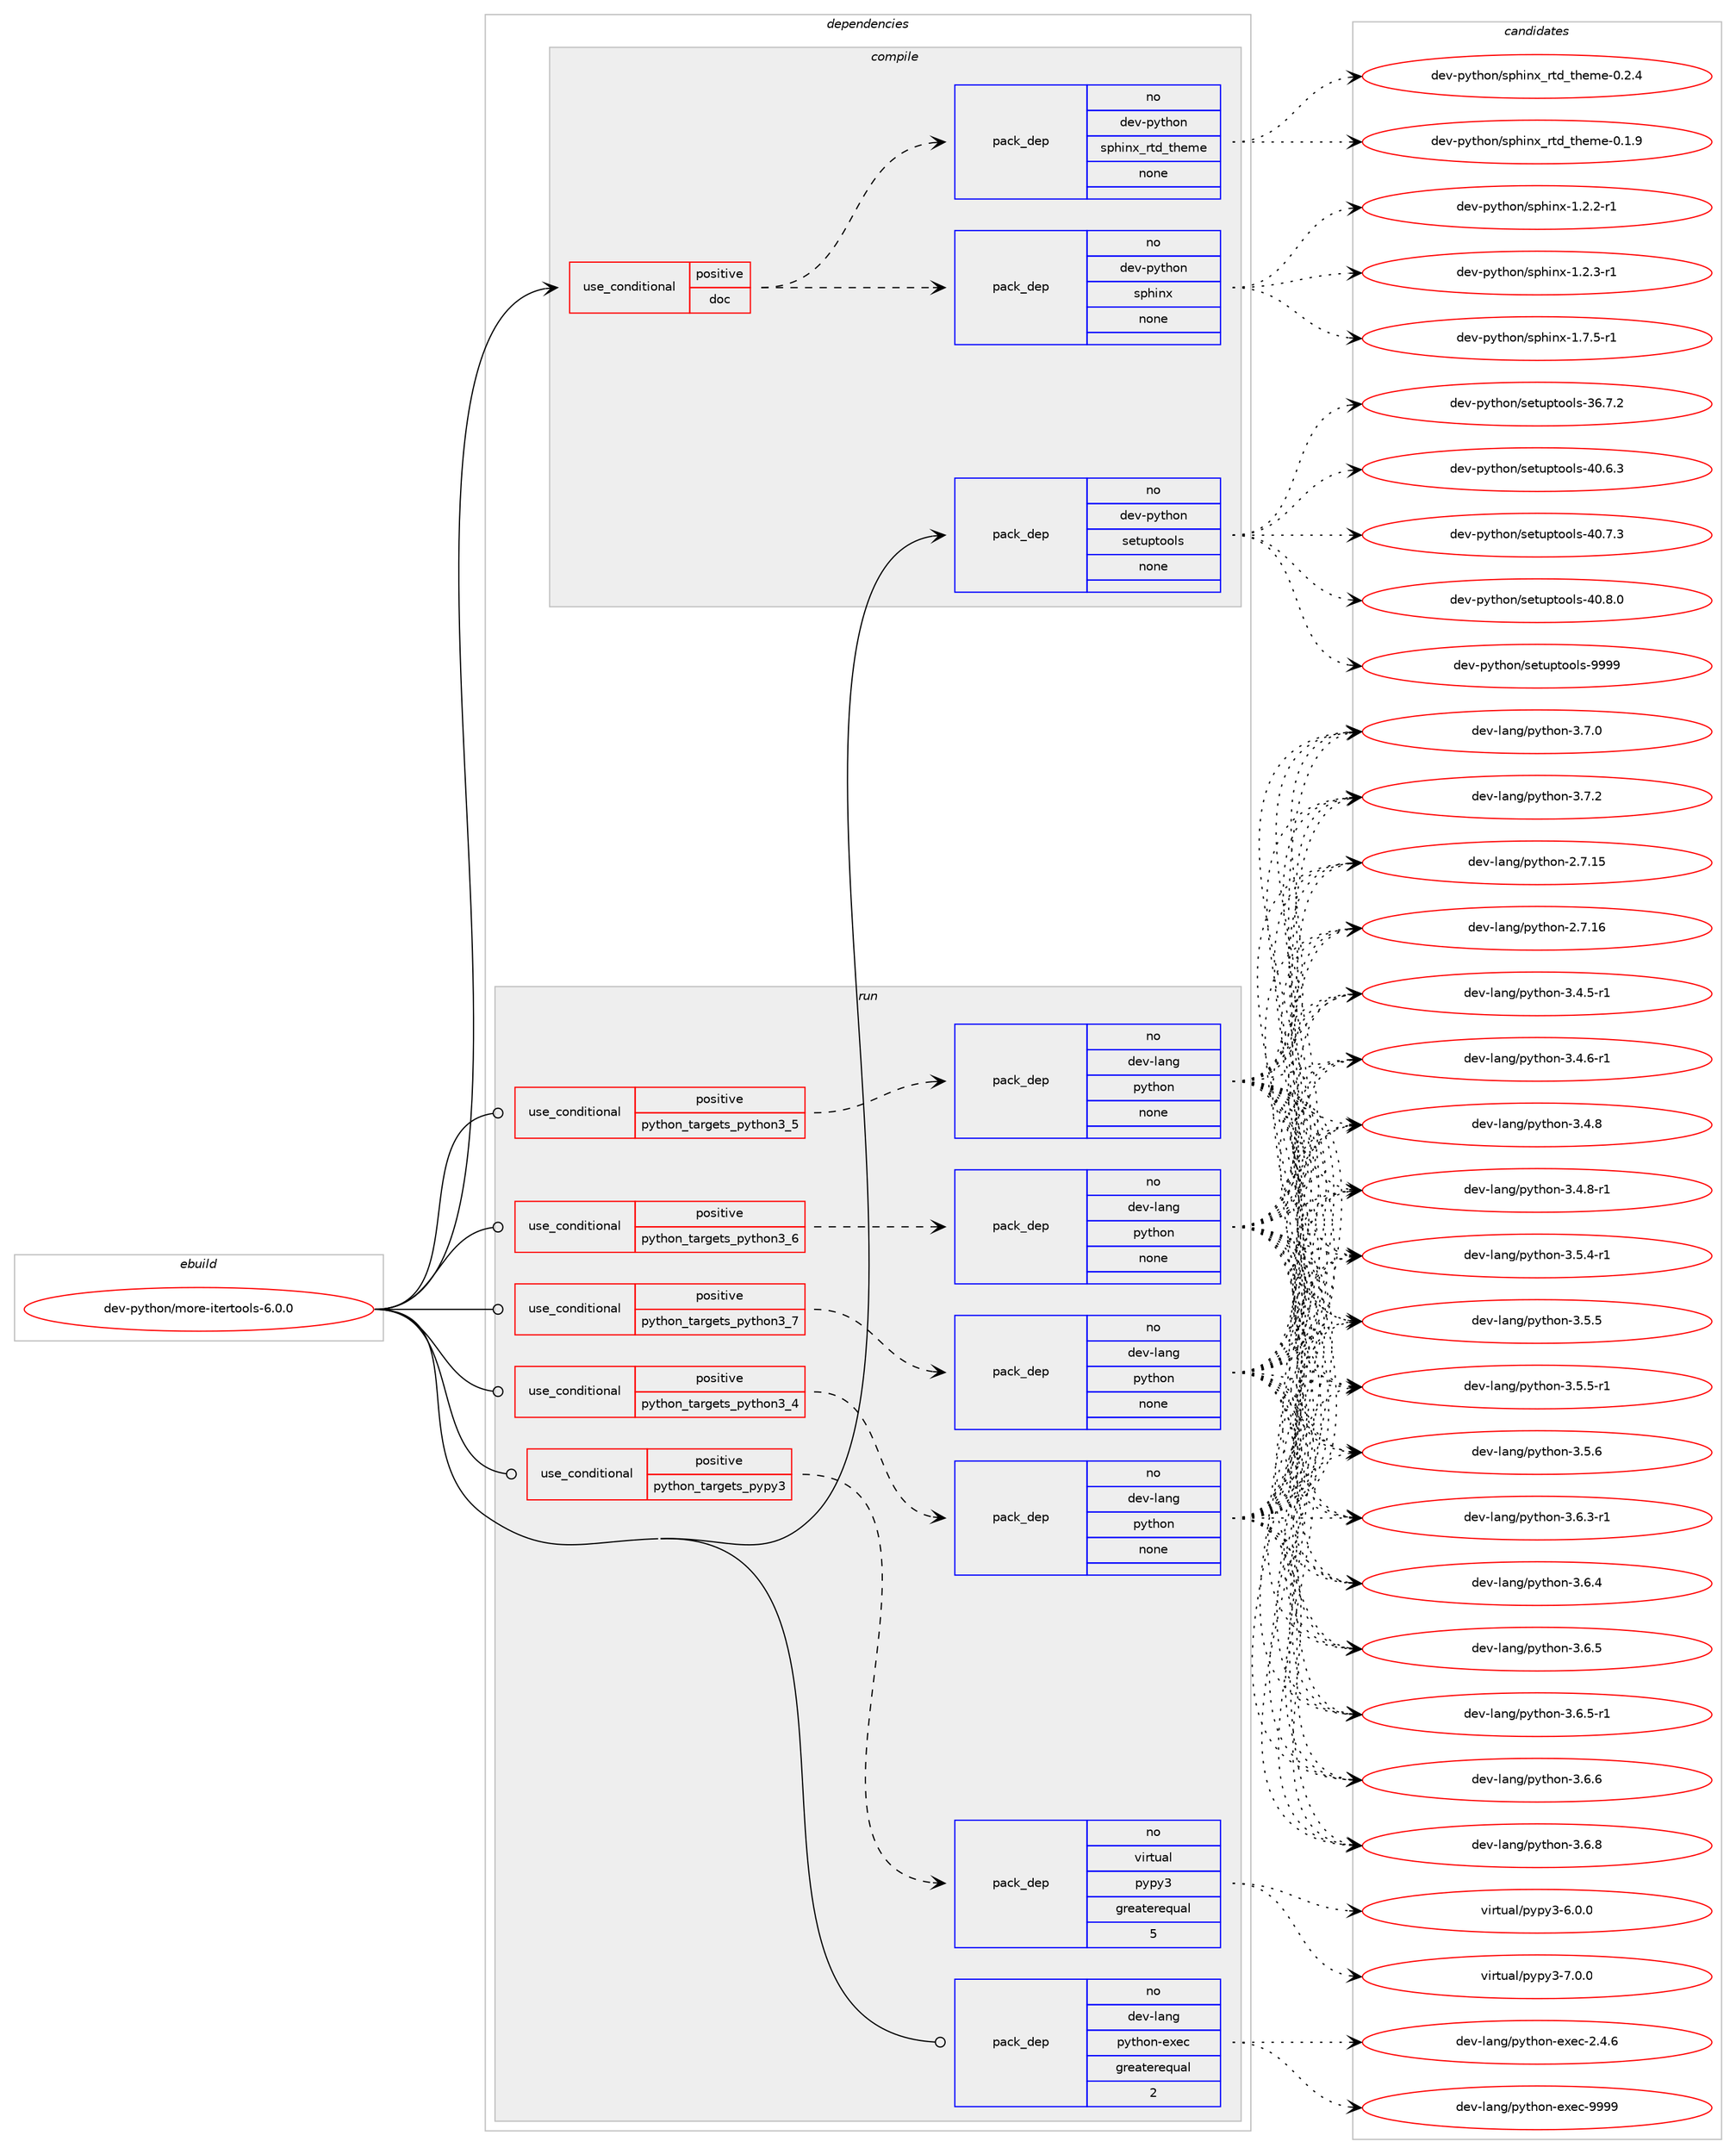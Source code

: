 digraph prolog {

# *************
# Graph options
# *************

newrank=true;
concentrate=true;
compound=true;
graph [rankdir=LR,fontname=Helvetica,fontsize=10,ranksep=1.5];#, ranksep=2.5, nodesep=0.2];
edge  [arrowhead=vee];
node  [fontname=Helvetica,fontsize=10];

# **********
# The ebuild
# **********

subgraph cluster_leftcol {
color=gray;
rank=same;
label=<<i>ebuild</i>>;
id [label="dev-python/more-itertools-6.0.0", color=red, width=4, href="../dev-python/more-itertools-6.0.0.svg"];
}

# ****************
# The dependencies
# ****************

subgraph cluster_midcol {
color=gray;
label=<<i>dependencies</i>>;
subgraph cluster_compile {
fillcolor="#eeeeee";
style=filled;
label=<<i>compile</i>>;
subgraph cond377631 {
dependency1419251 [label=<<TABLE BORDER="0" CELLBORDER="1" CELLSPACING="0" CELLPADDING="4"><TR><TD ROWSPAN="3" CELLPADDING="10">use_conditional</TD></TR><TR><TD>positive</TD></TR><TR><TD>doc</TD></TR></TABLE>>, shape=none, color=red];
subgraph pack1018346 {
dependency1419252 [label=<<TABLE BORDER="0" CELLBORDER="1" CELLSPACING="0" CELLPADDING="4" WIDTH="220"><TR><TD ROWSPAN="6" CELLPADDING="30">pack_dep</TD></TR><TR><TD WIDTH="110">no</TD></TR><TR><TD>dev-python</TD></TR><TR><TD>sphinx</TD></TR><TR><TD>none</TD></TR><TR><TD></TD></TR></TABLE>>, shape=none, color=blue];
}
dependency1419251:e -> dependency1419252:w [weight=20,style="dashed",arrowhead="vee"];
subgraph pack1018347 {
dependency1419253 [label=<<TABLE BORDER="0" CELLBORDER="1" CELLSPACING="0" CELLPADDING="4" WIDTH="220"><TR><TD ROWSPAN="6" CELLPADDING="30">pack_dep</TD></TR><TR><TD WIDTH="110">no</TD></TR><TR><TD>dev-python</TD></TR><TR><TD>sphinx_rtd_theme</TD></TR><TR><TD>none</TD></TR><TR><TD></TD></TR></TABLE>>, shape=none, color=blue];
}
dependency1419251:e -> dependency1419253:w [weight=20,style="dashed",arrowhead="vee"];
}
id:e -> dependency1419251:w [weight=20,style="solid",arrowhead="vee"];
subgraph pack1018348 {
dependency1419254 [label=<<TABLE BORDER="0" CELLBORDER="1" CELLSPACING="0" CELLPADDING="4" WIDTH="220"><TR><TD ROWSPAN="6" CELLPADDING="30">pack_dep</TD></TR><TR><TD WIDTH="110">no</TD></TR><TR><TD>dev-python</TD></TR><TR><TD>setuptools</TD></TR><TR><TD>none</TD></TR><TR><TD></TD></TR></TABLE>>, shape=none, color=blue];
}
id:e -> dependency1419254:w [weight=20,style="solid",arrowhead="vee"];
}
subgraph cluster_compileandrun {
fillcolor="#eeeeee";
style=filled;
label=<<i>compile and run</i>>;
}
subgraph cluster_run {
fillcolor="#eeeeee";
style=filled;
label=<<i>run</i>>;
subgraph cond377632 {
dependency1419255 [label=<<TABLE BORDER="0" CELLBORDER="1" CELLSPACING="0" CELLPADDING="4"><TR><TD ROWSPAN="3" CELLPADDING="10">use_conditional</TD></TR><TR><TD>positive</TD></TR><TR><TD>python_targets_pypy3</TD></TR></TABLE>>, shape=none, color=red];
subgraph pack1018349 {
dependency1419256 [label=<<TABLE BORDER="0" CELLBORDER="1" CELLSPACING="0" CELLPADDING="4" WIDTH="220"><TR><TD ROWSPAN="6" CELLPADDING="30">pack_dep</TD></TR><TR><TD WIDTH="110">no</TD></TR><TR><TD>virtual</TD></TR><TR><TD>pypy3</TD></TR><TR><TD>greaterequal</TD></TR><TR><TD>5</TD></TR></TABLE>>, shape=none, color=blue];
}
dependency1419255:e -> dependency1419256:w [weight=20,style="dashed",arrowhead="vee"];
}
id:e -> dependency1419255:w [weight=20,style="solid",arrowhead="odot"];
subgraph cond377633 {
dependency1419257 [label=<<TABLE BORDER="0" CELLBORDER="1" CELLSPACING="0" CELLPADDING="4"><TR><TD ROWSPAN="3" CELLPADDING="10">use_conditional</TD></TR><TR><TD>positive</TD></TR><TR><TD>python_targets_python3_4</TD></TR></TABLE>>, shape=none, color=red];
subgraph pack1018350 {
dependency1419258 [label=<<TABLE BORDER="0" CELLBORDER="1" CELLSPACING="0" CELLPADDING="4" WIDTH="220"><TR><TD ROWSPAN="6" CELLPADDING="30">pack_dep</TD></TR><TR><TD WIDTH="110">no</TD></TR><TR><TD>dev-lang</TD></TR><TR><TD>python</TD></TR><TR><TD>none</TD></TR><TR><TD></TD></TR></TABLE>>, shape=none, color=blue];
}
dependency1419257:e -> dependency1419258:w [weight=20,style="dashed",arrowhead="vee"];
}
id:e -> dependency1419257:w [weight=20,style="solid",arrowhead="odot"];
subgraph cond377634 {
dependency1419259 [label=<<TABLE BORDER="0" CELLBORDER="1" CELLSPACING="0" CELLPADDING="4"><TR><TD ROWSPAN="3" CELLPADDING="10">use_conditional</TD></TR><TR><TD>positive</TD></TR><TR><TD>python_targets_python3_5</TD></TR></TABLE>>, shape=none, color=red];
subgraph pack1018351 {
dependency1419260 [label=<<TABLE BORDER="0" CELLBORDER="1" CELLSPACING="0" CELLPADDING="4" WIDTH="220"><TR><TD ROWSPAN="6" CELLPADDING="30">pack_dep</TD></TR><TR><TD WIDTH="110">no</TD></TR><TR><TD>dev-lang</TD></TR><TR><TD>python</TD></TR><TR><TD>none</TD></TR><TR><TD></TD></TR></TABLE>>, shape=none, color=blue];
}
dependency1419259:e -> dependency1419260:w [weight=20,style="dashed",arrowhead="vee"];
}
id:e -> dependency1419259:w [weight=20,style="solid",arrowhead="odot"];
subgraph cond377635 {
dependency1419261 [label=<<TABLE BORDER="0" CELLBORDER="1" CELLSPACING="0" CELLPADDING="4"><TR><TD ROWSPAN="3" CELLPADDING="10">use_conditional</TD></TR><TR><TD>positive</TD></TR><TR><TD>python_targets_python3_6</TD></TR></TABLE>>, shape=none, color=red];
subgraph pack1018352 {
dependency1419262 [label=<<TABLE BORDER="0" CELLBORDER="1" CELLSPACING="0" CELLPADDING="4" WIDTH="220"><TR><TD ROWSPAN="6" CELLPADDING="30">pack_dep</TD></TR><TR><TD WIDTH="110">no</TD></TR><TR><TD>dev-lang</TD></TR><TR><TD>python</TD></TR><TR><TD>none</TD></TR><TR><TD></TD></TR></TABLE>>, shape=none, color=blue];
}
dependency1419261:e -> dependency1419262:w [weight=20,style="dashed",arrowhead="vee"];
}
id:e -> dependency1419261:w [weight=20,style="solid",arrowhead="odot"];
subgraph cond377636 {
dependency1419263 [label=<<TABLE BORDER="0" CELLBORDER="1" CELLSPACING="0" CELLPADDING="4"><TR><TD ROWSPAN="3" CELLPADDING="10">use_conditional</TD></TR><TR><TD>positive</TD></TR><TR><TD>python_targets_python3_7</TD></TR></TABLE>>, shape=none, color=red];
subgraph pack1018353 {
dependency1419264 [label=<<TABLE BORDER="0" CELLBORDER="1" CELLSPACING="0" CELLPADDING="4" WIDTH="220"><TR><TD ROWSPAN="6" CELLPADDING="30">pack_dep</TD></TR><TR><TD WIDTH="110">no</TD></TR><TR><TD>dev-lang</TD></TR><TR><TD>python</TD></TR><TR><TD>none</TD></TR><TR><TD></TD></TR></TABLE>>, shape=none, color=blue];
}
dependency1419263:e -> dependency1419264:w [weight=20,style="dashed",arrowhead="vee"];
}
id:e -> dependency1419263:w [weight=20,style="solid",arrowhead="odot"];
subgraph pack1018354 {
dependency1419265 [label=<<TABLE BORDER="0" CELLBORDER="1" CELLSPACING="0" CELLPADDING="4" WIDTH="220"><TR><TD ROWSPAN="6" CELLPADDING="30">pack_dep</TD></TR><TR><TD WIDTH="110">no</TD></TR><TR><TD>dev-lang</TD></TR><TR><TD>python-exec</TD></TR><TR><TD>greaterequal</TD></TR><TR><TD>2</TD></TR></TABLE>>, shape=none, color=blue];
}
id:e -> dependency1419265:w [weight=20,style="solid",arrowhead="odot"];
}
}

# **************
# The candidates
# **************

subgraph cluster_choices {
rank=same;
color=gray;
label=<<i>candidates</i>>;

subgraph choice1018346 {
color=black;
nodesep=1;
choice10010111845112121116104111110471151121041051101204549465046504511449 [label="dev-python/sphinx-1.2.2-r1", color=red, width=4,href="../dev-python/sphinx-1.2.2-r1.svg"];
choice10010111845112121116104111110471151121041051101204549465046514511449 [label="dev-python/sphinx-1.2.3-r1", color=red, width=4,href="../dev-python/sphinx-1.2.3-r1.svg"];
choice10010111845112121116104111110471151121041051101204549465546534511449 [label="dev-python/sphinx-1.7.5-r1", color=red, width=4,href="../dev-python/sphinx-1.7.5-r1.svg"];
dependency1419252:e -> choice10010111845112121116104111110471151121041051101204549465046504511449:w [style=dotted,weight="100"];
dependency1419252:e -> choice10010111845112121116104111110471151121041051101204549465046514511449:w [style=dotted,weight="100"];
dependency1419252:e -> choice10010111845112121116104111110471151121041051101204549465546534511449:w [style=dotted,weight="100"];
}
subgraph choice1018347 {
color=black;
nodesep=1;
choice10010111845112121116104111110471151121041051101209511411610095116104101109101454846494657 [label="dev-python/sphinx_rtd_theme-0.1.9", color=red, width=4,href="../dev-python/sphinx_rtd_theme-0.1.9.svg"];
choice10010111845112121116104111110471151121041051101209511411610095116104101109101454846504652 [label="dev-python/sphinx_rtd_theme-0.2.4", color=red, width=4,href="../dev-python/sphinx_rtd_theme-0.2.4.svg"];
dependency1419253:e -> choice10010111845112121116104111110471151121041051101209511411610095116104101109101454846494657:w [style=dotted,weight="100"];
dependency1419253:e -> choice10010111845112121116104111110471151121041051101209511411610095116104101109101454846504652:w [style=dotted,weight="100"];
}
subgraph choice1018348 {
color=black;
nodesep=1;
choice100101118451121211161041111104711510111611711211611111110811545515446554650 [label="dev-python/setuptools-36.7.2", color=red, width=4,href="../dev-python/setuptools-36.7.2.svg"];
choice100101118451121211161041111104711510111611711211611111110811545524846544651 [label="dev-python/setuptools-40.6.3", color=red, width=4,href="../dev-python/setuptools-40.6.3.svg"];
choice100101118451121211161041111104711510111611711211611111110811545524846554651 [label="dev-python/setuptools-40.7.3", color=red, width=4,href="../dev-python/setuptools-40.7.3.svg"];
choice100101118451121211161041111104711510111611711211611111110811545524846564648 [label="dev-python/setuptools-40.8.0", color=red, width=4,href="../dev-python/setuptools-40.8.0.svg"];
choice10010111845112121116104111110471151011161171121161111111081154557575757 [label="dev-python/setuptools-9999", color=red, width=4,href="../dev-python/setuptools-9999.svg"];
dependency1419254:e -> choice100101118451121211161041111104711510111611711211611111110811545515446554650:w [style=dotted,weight="100"];
dependency1419254:e -> choice100101118451121211161041111104711510111611711211611111110811545524846544651:w [style=dotted,weight="100"];
dependency1419254:e -> choice100101118451121211161041111104711510111611711211611111110811545524846554651:w [style=dotted,weight="100"];
dependency1419254:e -> choice100101118451121211161041111104711510111611711211611111110811545524846564648:w [style=dotted,weight="100"];
dependency1419254:e -> choice10010111845112121116104111110471151011161171121161111111081154557575757:w [style=dotted,weight="100"];
}
subgraph choice1018349 {
color=black;
nodesep=1;
choice118105114116117971084711212111212151455446484648 [label="virtual/pypy3-6.0.0", color=red, width=4,href="../virtual/pypy3-6.0.0.svg"];
choice118105114116117971084711212111212151455546484648 [label="virtual/pypy3-7.0.0", color=red, width=4,href="../virtual/pypy3-7.0.0.svg"];
dependency1419256:e -> choice118105114116117971084711212111212151455446484648:w [style=dotted,weight="100"];
dependency1419256:e -> choice118105114116117971084711212111212151455546484648:w [style=dotted,weight="100"];
}
subgraph choice1018350 {
color=black;
nodesep=1;
choice10010111845108971101034711212111610411111045504655464953 [label="dev-lang/python-2.7.15", color=red, width=4,href="../dev-lang/python-2.7.15.svg"];
choice10010111845108971101034711212111610411111045504655464954 [label="dev-lang/python-2.7.16", color=red, width=4,href="../dev-lang/python-2.7.16.svg"];
choice1001011184510897110103471121211161041111104551465246534511449 [label="dev-lang/python-3.4.5-r1", color=red, width=4,href="../dev-lang/python-3.4.5-r1.svg"];
choice1001011184510897110103471121211161041111104551465246544511449 [label="dev-lang/python-3.4.6-r1", color=red, width=4,href="../dev-lang/python-3.4.6-r1.svg"];
choice100101118451089711010347112121116104111110455146524656 [label="dev-lang/python-3.4.8", color=red, width=4,href="../dev-lang/python-3.4.8.svg"];
choice1001011184510897110103471121211161041111104551465246564511449 [label="dev-lang/python-3.4.8-r1", color=red, width=4,href="../dev-lang/python-3.4.8-r1.svg"];
choice1001011184510897110103471121211161041111104551465346524511449 [label="dev-lang/python-3.5.4-r1", color=red, width=4,href="../dev-lang/python-3.5.4-r1.svg"];
choice100101118451089711010347112121116104111110455146534653 [label="dev-lang/python-3.5.5", color=red, width=4,href="../dev-lang/python-3.5.5.svg"];
choice1001011184510897110103471121211161041111104551465346534511449 [label="dev-lang/python-3.5.5-r1", color=red, width=4,href="../dev-lang/python-3.5.5-r1.svg"];
choice100101118451089711010347112121116104111110455146534654 [label="dev-lang/python-3.5.6", color=red, width=4,href="../dev-lang/python-3.5.6.svg"];
choice1001011184510897110103471121211161041111104551465446514511449 [label="dev-lang/python-3.6.3-r1", color=red, width=4,href="../dev-lang/python-3.6.3-r1.svg"];
choice100101118451089711010347112121116104111110455146544652 [label="dev-lang/python-3.6.4", color=red, width=4,href="../dev-lang/python-3.6.4.svg"];
choice100101118451089711010347112121116104111110455146544653 [label="dev-lang/python-3.6.5", color=red, width=4,href="../dev-lang/python-3.6.5.svg"];
choice1001011184510897110103471121211161041111104551465446534511449 [label="dev-lang/python-3.6.5-r1", color=red, width=4,href="../dev-lang/python-3.6.5-r1.svg"];
choice100101118451089711010347112121116104111110455146544654 [label="dev-lang/python-3.6.6", color=red, width=4,href="../dev-lang/python-3.6.6.svg"];
choice100101118451089711010347112121116104111110455146544656 [label="dev-lang/python-3.6.8", color=red, width=4,href="../dev-lang/python-3.6.8.svg"];
choice100101118451089711010347112121116104111110455146554648 [label="dev-lang/python-3.7.0", color=red, width=4,href="../dev-lang/python-3.7.0.svg"];
choice100101118451089711010347112121116104111110455146554650 [label="dev-lang/python-3.7.2", color=red, width=4,href="../dev-lang/python-3.7.2.svg"];
dependency1419258:e -> choice10010111845108971101034711212111610411111045504655464953:w [style=dotted,weight="100"];
dependency1419258:e -> choice10010111845108971101034711212111610411111045504655464954:w [style=dotted,weight="100"];
dependency1419258:e -> choice1001011184510897110103471121211161041111104551465246534511449:w [style=dotted,weight="100"];
dependency1419258:e -> choice1001011184510897110103471121211161041111104551465246544511449:w [style=dotted,weight="100"];
dependency1419258:e -> choice100101118451089711010347112121116104111110455146524656:w [style=dotted,weight="100"];
dependency1419258:e -> choice1001011184510897110103471121211161041111104551465246564511449:w [style=dotted,weight="100"];
dependency1419258:e -> choice1001011184510897110103471121211161041111104551465346524511449:w [style=dotted,weight="100"];
dependency1419258:e -> choice100101118451089711010347112121116104111110455146534653:w [style=dotted,weight="100"];
dependency1419258:e -> choice1001011184510897110103471121211161041111104551465346534511449:w [style=dotted,weight="100"];
dependency1419258:e -> choice100101118451089711010347112121116104111110455146534654:w [style=dotted,weight="100"];
dependency1419258:e -> choice1001011184510897110103471121211161041111104551465446514511449:w [style=dotted,weight="100"];
dependency1419258:e -> choice100101118451089711010347112121116104111110455146544652:w [style=dotted,weight="100"];
dependency1419258:e -> choice100101118451089711010347112121116104111110455146544653:w [style=dotted,weight="100"];
dependency1419258:e -> choice1001011184510897110103471121211161041111104551465446534511449:w [style=dotted,weight="100"];
dependency1419258:e -> choice100101118451089711010347112121116104111110455146544654:w [style=dotted,weight="100"];
dependency1419258:e -> choice100101118451089711010347112121116104111110455146544656:w [style=dotted,weight="100"];
dependency1419258:e -> choice100101118451089711010347112121116104111110455146554648:w [style=dotted,weight="100"];
dependency1419258:e -> choice100101118451089711010347112121116104111110455146554650:w [style=dotted,weight="100"];
}
subgraph choice1018351 {
color=black;
nodesep=1;
choice10010111845108971101034711212111610411111045504655464953 [label="dev-lang/python-2.7.15", color=red, width=4,href="../dev-lang/python-2.7.15.svg"];
choice10010111845108971101034711212111610411111045504655464954 [label="dev-lang/python-2.7.16", color=red, width=4,href="../dev-lang/python-2.7.16.svg"];
choice1001011184510897110103471121211161041111104551465246534511449 [label="dev-lang/python-3.4.5-r1", color=red, width=4,href="../dev-lang/python-3.4.5-r1.svg"];
choice1001011184510897110103471121211161041111104551465246544511449 [label="dev-lang/python-3.4.6-r1", color=red, width=4,href="../dev-lang/python-3.4.6-r1.svg"];
choice100101118451089711010347112121116104111110455146524656 [label="dev-lang/python-3.4.8", color=red, width=4,href="../dev-lang/python-3.4.8.svg"];
choice1001011184510897110103471121211161041111104551465246564511449 [label="dev-lang/python-3.4.8-r1", color=red, width=4,href="../dev-lang/python-3.4.8-r1.svg"];
choice1001011184510897110103471121211161041111104551465346524511449 [label="dev-lang/python-3.5.4-r1", color=red, width=4,href="../dev-lang/python-3.5.4-r1.svg"];
choice100101118451089711010347112121116104111110455146534653 [label="dev-lang/python-3.5.5", color=red, width=4,href="../dev-lang/python-3.5.5.svg"];
choice1001011184510897110103471121211161041111104551465346534511449 [label="dev-lang/python-3.5.5-r1", color=red, width=4,href="../dev-lang/python-3.5.5-r1.svg"];
choice100101118451089711010347112121116104111110455146534654 [label="dev-lang/python-3.5.6", color=red, width=4,href="../dev-lang/python-3.5.6.svg"];
choice1001011184510897110103471121211161041111104551465446514511449 [label="dev-lang/python-3.6.3-r1", color=red, width=4,href="../dev-lang/python-3.6.3-r1.svg"];
choice100101118451089711010347112121116104111110455146544652 [label="dev-lang/python-3.6.4", color=red, width=4,href="../dev-lang/python-3.6.4.svg"];
choice100101118451089711010347112121116104111110455146544653 [label="dev-lang/python-3.6.5", color=red, width=4,href="../dev-lang/python-3.6.5.svg"];
choice1001011184510897110103471121211161041111104551465446534511449 [label="dev-lang/python-3.6.5-r1", color=red, width=4,href="../dev-lang/python-3.6.5-r1.svg"];
choice100101118451089711010347112121116104111110455146544654 [label="dev-lang/python-3.6.6", color=red, width=4,href="../dev-lang/python-3.6.6.svg"];
choice100101118451089711010347112121116104111110455146544656 [label="dev-lang/python-3.6.8", color=red, width=4,href="../dev-lang/python-3.6.8.svg"];
choice100101118451089711010347112121116104111110455146554648 [label="dev-lang/python-3.7.0", color=red, width=4,href="../dev-lang/python-3.7.0.svg"];
choice100101118451089711010347112121116104111110455146554650 [label="dev-lang/python-3.7.2", color=red, width=4,href="../dev-lang/python-3.7.2.svg"];
dependency1419260:e -> choice10010111845108971101034711212111610411111045504655464953:w [style=dotted,weight="100"];
dependency1419260:e -> choice10010111845108971101034711212111610411111045504655464954:w [style=dotted,weight="100"];
dependency1419260:e -> choice1001011184510897110103471121211161041111104551465246534511449:w [style=dotted,weight="100"];
dependency1419260:e -> choice1001011184510897110103471121211161041111104551465246544511449:w [style=dotted,weight="100"];
dependency1419260:e -> choice100101118451089711010347112121116104111110455146524656:w [style=dotted,weight="100"];
dependency1419260:e -> choice1001011184510897110103471121211161041111104551465246564511449:w [style=dotted,weight="100"];
dependency1419260:e -> choice1001011184510897110103471121211161041111104551465346524511449:w [style=dotted,weight="100"];
dependency1419260:e -> choice100101118451089711010347112121116104111110455146534653:w [style=dotted,weight="100"];
dependency1419260:e -> choice1001011184510897110103471121211161041111104551465346534511449:w [style=dotted,weight="100"];
dependency1419260:e -> choice100101118451089711010347112121116104111110455146534654:w [style=dotted,weight="100"];
dependency1419260:e -> choice1001011184510897110103471121211161041111104551465446514511449:w [style=dotted,weight="100"];
dependency1419260:e -> choice100101118451089711010347112121116104111110455146544652:w [style=dotted,weight="100"];
dependency1419260:e -> choice100101118451089711010347112121116104111110455146544653:w [style=dotted,weight="100"];
dependency1419260:e -> choice1001011184510897110103471121211161041111104551465446534511449:w [style=dotted,weight="100"];
dependency1419260:e -> choice100101118451089711010347112121116104111110455146544654:w [style=dotted,weight="100"];
dependency1419260:e -> choice100101118451089711010347112121116104111110455146544656:w [style=dotted,weight="100"];
dependency1419260:e -> choice100101118451089711010347112121116104111110455146554648:w [style=dotted,weight="100"];
dependency1419260:e -> choice100101118451089711010347112121116104111110455146554650:w [style=dotted,weight="100"];
}
subgraph choice1018352 {
color=black;
nodesep=1;
choice10010111845108971101034711212111610411111045504655464953 [label="dev-lang/python-2.7.15", color=red, width=4,href="../dev-lang/python-2.7.15.svg"];
choice10010111845108971101034711212111610411111045504655464954 [label="dev-lang/python-2.7.16", color=red, width=4,href="../dev-lang/python-2.7.16.svg"];
choice1001011184510897110103471121211161041111104551465246534511449 [label="dev-lang/python-3.4.5-r1", color=red, width=4,href="../dev-lang/python-3.4.5-r1.svg"];
choice1001011184510897110103471121211161041111104551465246544511449 [label="dev-lang/python-3.4.6-r1", color=red, width=4,href="../dev-lang/python-3.4.6-r1.svg"];
choice100101118451089711010347112121116104111110455146524656 [label="dev-lang/python-3.4.8", color=red, width=4,href="../dev-lang/python-3.4.8.svg"];
choice1001011184510897110103471121211161041111104551465246564511449 [label="dev-lang/python-3.4.8-r1", color=red, width=4,href="../dev-lang/python-3.4.8-r1.svg"];
choice1001011184510897110103471121211161041111104551465346524511449 [label="dev-lang/python-3.5.4-r1", color=red, width=4,href="../dev-lang/python-3.5.4-r1.svg"];
choice100101118451089711010347112121116104111110455146534653 [label="dev-lang/python-3.5.5", color=red, width=4,href="../dev-lang/python-3.5.5.svg"];
choice1001011184510897110103471121211161041111104551465346534511449 [label="dev-lang/python-3.5.5-r1", color=red, width=4,href="../dev-lang/python-3.5.5-r1.svg"];
choice100101118451089711010347112121116104111110455146534654 [label="dev-lang/python-3.5.6", color=red, width=4,href="../dev-lang/python-3.5.6.svg"];
choice1001011184510897110103471121211161041111104551465446514511449 [label="dev-lang/python-3.6.3-r1", color=red, width=4,href="../dev-lang/python-3.6.3-r1.svg"];
choice100101118451089711010347112121116104111110455146544652 [label="dev-lang/python-3.6.4", color=red, width=4,href="../dev-lang/python-3.6.4.svg"];
choice100101118451089711010347112121116104111110455146544653 [label="dev-lang/python-3.6.5", color=red, width=4,href="../dev-lang/python-3.6.5.svg"];
choice1001011184510897110103471121211161041111104551465446534511449 [label="dev-lang/python-3.6.5-r1", color=red, width=4,href="../dev-lang/python-3.6.5-r1.svg"];
choice100101118451089711010347112121116104111110455146544654 [label="dev-lang/python-3.6.6", color=red, width=4,href="../dev-lang/python-3.6.6.svg"];
choice100101118451089711010347112121116104111110455146544656 [label="dev-lang/python-3.6.8", color=red, width=4,href="../dev-lang/python-3.6.8.svg"];
choice100101118451089711010347112121116104111110455146554648 [label="dev-lang/python-3.7.0", color=red, width=4,href="../dev-lang/python-3.7.0.svg"];
choice100101118451089711010347112121116104111110455146554650 [label="dev-lang/python-3.7.2", color=red, width=4,href="../dev-lang/python-3.7.2.svg"];
dependency1419262:e -> choice10010111845108971101034711212111610411111045504655464953:w [style=dotted,weight="100"];
dependency1419262:e -> choice10010111845108971101034711212111610411111045504655464954:w [style=dotted,weight="100"];
dependency1419262:e -> choice1001011184510897110103471121211161041111104551465246534511449:w [style=dotted,weight="100"];
dependency1419262:e -> choice1001011184510897110103471121211161041111104551465246544511449:w [style=dotted,weight="100"];
dependency1419262:e -> choice100101118451089711010347112121116104111110455146524656:w [style=dotted,weight="100"];
dependency1419262:e -> choice1001011184510897110103471121211161041111104551465246564511449:w [style=dotted,weight="100"];
dependency1419262:e -> choice1001011184510897110103471121211161041111104551465346524511449:w [style=dotted,weight="100"];
dependency1419262:e -> choice100101118451089711010347112121116104111110455146534653:w [style=dotted,weight="100"];
dependency1419262:e -> choice1001011184510897110103471121211161041111104551465346534511449:w [style=dotted,weight="100"];
dependency1419262:e -> choice100101118451089711010347112121116104111110455146534654:w [style=dotted,weight="100"];
dependency1419262:e -> choice1001011184510897110103471121211161041111104551465446514511449:w [style=dotted,weight="100"];
dependency1419262:e -> choice100101118451089711010347112121116104111110455146544652:w [style=dotted,weight="100"];
dependency1419262:e -> choice100101118451089711010347112121116104111110455146544653:w [style=dotted,weight="100"];
dependency1419262:e -> choice1001011184510897110103471121211161041111104551465446534511449:w [style=dotted,weight="100"];
dependency1419262:e -> choice100101118451089711010347112121116104111110455146544654:w [style=dotted,weight="100"];
dependency1419262:e -> choice100101118451089711010347112121116104111110455146544656:w [style=dotted,weight="100"];
dependency1419262:e -> choice100101118451089711010347112121116104111110455146554648:w [style=dotted,weight="100"];
dependency1419262:e -> choice100101118451089711010347112121116104111110455146554650:w [style=dotted,weight="100"];
}
subgraph choice1018353 {
color=black;
nodesep=1;
choice10010111845108971101034711212111610411111045504655464953 [label="dev-lang/python-2.7.15", color=red, width=4,href="../dev-lang/python-2.7.15.svg"];
choice10010111845108971101034711212111610411111045504655464954 [label="dev-lang/python-2.7.16", color=red, width=4,href="../dev-lang/python-2.7.16.svg"];
choice1001011184510897110103471121211161041111104551465246534511449 [label="dev-lang/python-3.4.5-r1", color=red, width=4,href="../dev-lang/python-3.4.5-r1.svg"];
choice1001011184510897110103471121211161041111104551465246544511449 [label="dev-lang/python-3.4.6-r1", color=red, width=4,href="../dev-lang/python-3.4.6-r1.svg"];
choice100101118451089711010347112121116104111110455146524656 [label="dev-lang/python-3.4.8", color=red, width=4,href="../dev-lang/python-3.4.8.svg"];
choice1001011184510897110103471121211161041111104551465246564511449 [label="dev-lang/python-3.4.8-r1", color=red, width=4,href="../dev-lang/python-3.4.8-r1.svg"];
choice1001011184510897110103471121211161041111104551465346524511449 [label="dev-lang/python-3.5.4-r1", color=red, width=4,href="../dev-lang/python-3.5.4-r1.svg"];
choice100101118451089711010347112121116104111110455146534653 [label="dev-lang/python-3.5.5", color=red, width=4,href="../dev-lang/python-3.5.5.svg"];
choice1001011184510897110103471121211161041111104551465346534511449 [label="dev-lang/python-3.5.5-r1", color=red, width=4,href="../dev-lang/python-3.5.5-r1.svg"];
choice100101118451089711010347112121116104111110455146534654 [label="dev-lang/python-3.5.6", color=red, width=4,href="../dev-lang/python-3.5.6.svg"];
choice1001011184510897110103471121211161041111104551465446514511449 [label="dev-lang/python-3.6.3-r1", color=red, width=4,href="../dev-lang/python-3.6.3-r1.svg"];
choice100101118451089711010347112121116104111110455146544652 [label="dev-lang/python-3.6.4", color=red, width=4,href="../dev-lang/python-3.6.4.svg"];
choice100101118451089711010347112121116104111110455146544653 [label="dev-lang/python-3.6.5", color=red, width=4,href="../dev-lang/python-3.6.5.svg"];
choice1001011184510897110103471121211161041111104551465446534511449 [label="dev-lang/python-3.6.5-r1", color=red, width=4,href="../dev-lang/python-3.6.5-r1.svg"];
choice100101118451089711010347112121116104111110455146544654 [label="dev-lang/python-3.6.6", color=red, width=4,href="../dev-lang/python-3.6.6.svg"];
choice100101118451089711010347112121116104111110455146544656 [label="dev-lang/python-3.6.8", color=red, width=4,href="../dev-lang/python-3.6.8.svg"];
choice100101118451089711010347112121116104111110455146554648 [label="dev-lang/python-3.7.0", color=red, width=4,href="../dev-lang/python-3.7.0.svg"];
choice100101118451089711010347112121116104111110455146554650 [label="dev-lang/python-3.7.2", color=red, width=4,href="../dev-lang/python-3.7.2.svg"];
dependency1419264:e -> choice10010111845108971101034711212111610411111045504655464953:w [style=dotted,weight="100"];
dependency1419264:e -> choice10010111845108971101034711212111610411111045504655464954:w [style=dotted,weight="100"];
dependency1419264:e -> choice1001011184510897110103471121211161041111104551465246534511449:w [style=dotted,weight="100"];
dependency1419264:e -> choice1001011184510897110103471121211161041111104551465246544511449:w [style=dotted,weight="100"];
dependency1419264:e -> choice100101118451089711010347112121116104111110455146524656:w [style=dotted,weight="100"];
dependency1419264:e -> choice1001011184510897110103471121211161041111104551465246564511449:w [style=dotted,weight="100"];
dependency1419264:e -> choice1001011184510897110103471121211161041111104551465346524511449:w [style=dotted,weight="100"];
dependency1419264:e -> choice100101118451089711010347112121116104111110455146534653:w [style=dotted,weight="100"];
dependency1419264:e -> choice1001011184510897110103471121211161041111104551465346534511449:w [style=dotted,weight="100"];
dependency1419264:e -> choice100101118451089711010347112121116104111110455146534654:w [style=dotted,weight="100"];
dependency1419264:e -> choice1001011184510897110103471121211161041111104551465446514511449:w [style=dotted,weight="100"];
dependency1419264:e -> choice100101118451089711010347112121116104111110455146544652:w [style=dotted,weight="100"];
dependency1419264:e -> choice100101118451089711010347112121116104111110455146544653:w [style=dotted,weight="100"];
dependency1419264:e -> choice1001011184510897110103471121211161041111104551465446534511449:w [style=dotted,weight="100"];
dependency1419264:e -> choice100101118451089711010347112121116104111110455146544654:w [style=dotted,weight="100"];
dependency1419264:e -> choice100101118451089711010347112121116104111110455146544656:w [style=dotted,weight="100"];
dependency1419264:e -> choice100101118451089711010347112121116104111110455146554648:w [style=dotted,weight="100"];
dependency1419264:e -> choice100101118451089711010347112121116104111110455146554650:w [style=dotted,weight="100"];
}
subgraph choice1018354 {
color=black;
nodesep=1;
choice1001011184510897110103471121211161041111104510112010199455046524654 [label="dev-lang/python-exec-2.4.6", color=red, width=4,href="../dev-lang/python-exec-2.4.6.svg"];
choice10010111845108971101034711212111610411111045101120101994557575757 [label="dev-lang/python-exec-9999", color=red, width=4,href="../dev-lang/python-exec-9999.svg"];
dependency1419265:e -> choice1001011184510897110103471121211161041111104510112010199455046524654:w [style=dotted,weight="100"];
dependency1419265:e -> choice10010111845108971101034711212111610411111045101120101994557575757:w [style=dotted,weight="100"];
}
}

}
